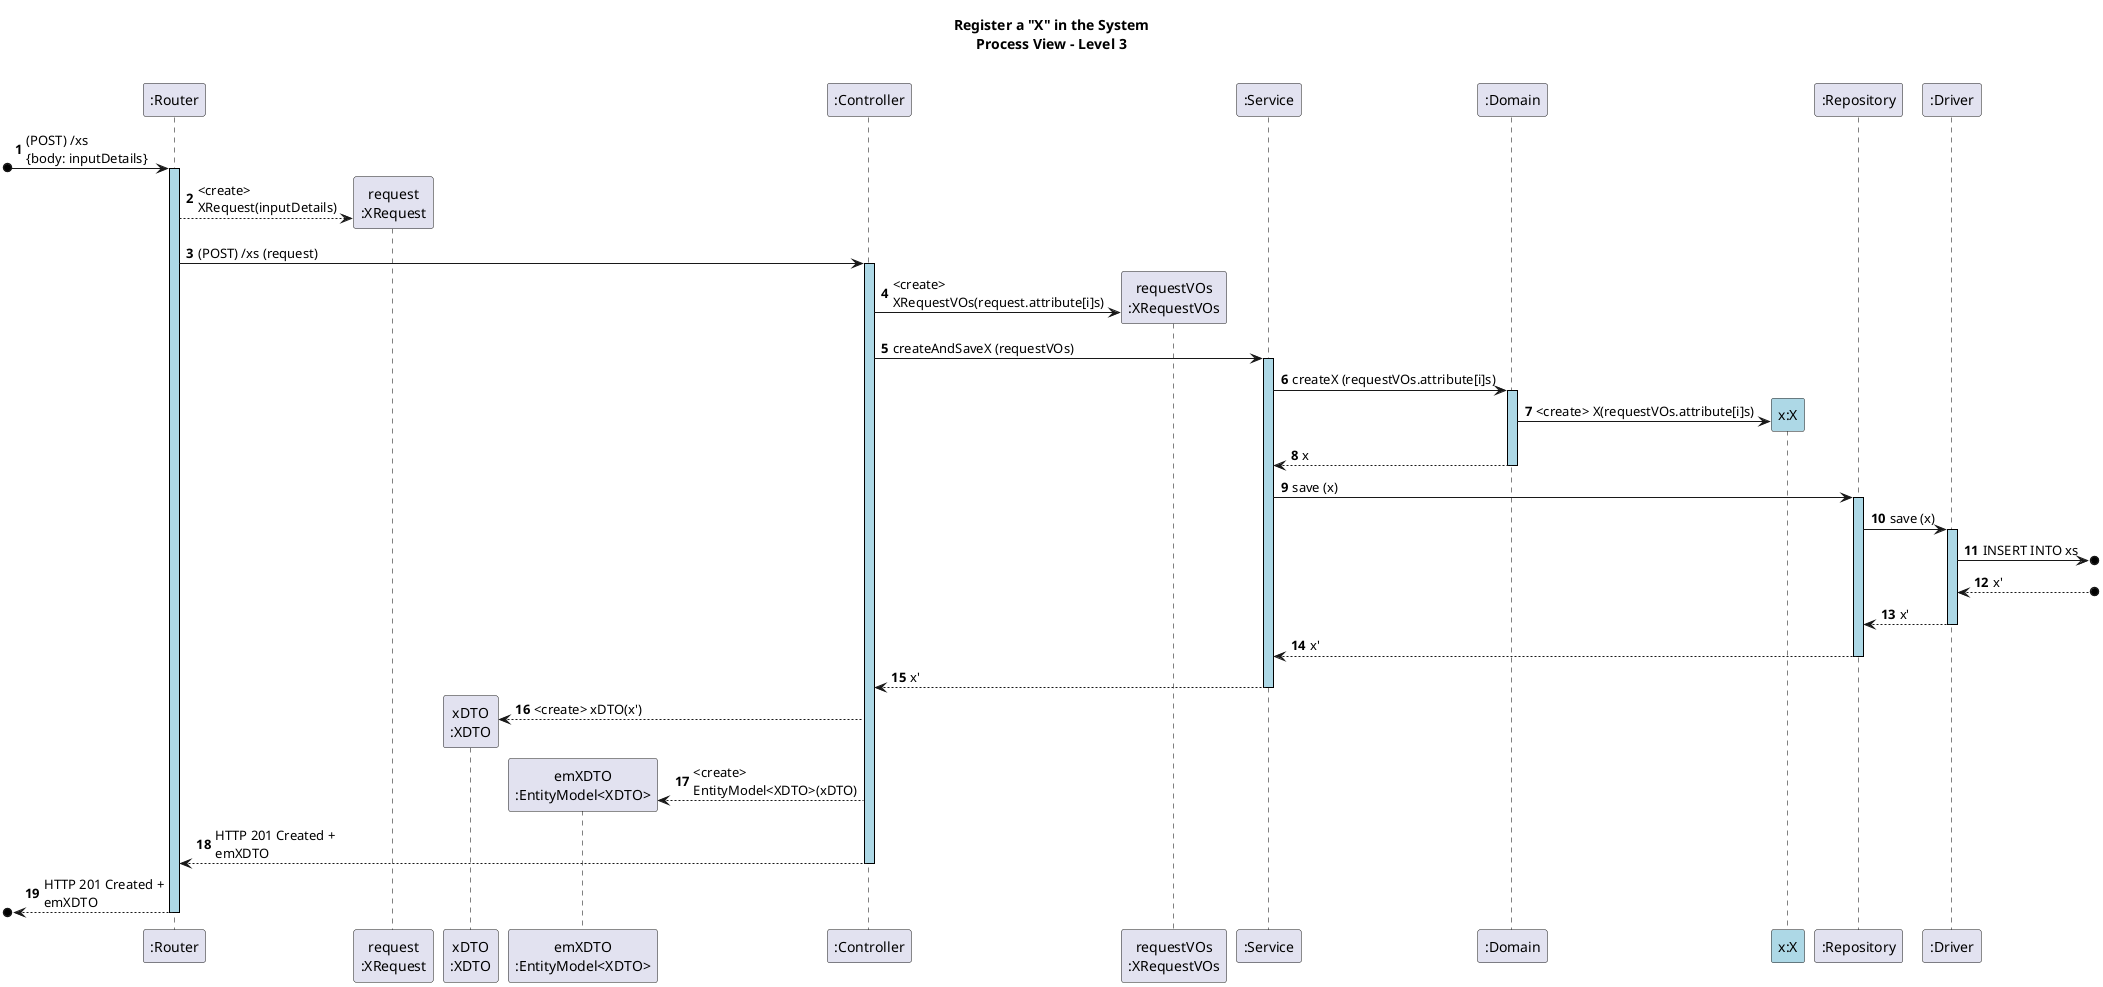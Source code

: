 @startuml
autonumber

skinparam sequence {
    LifelineBorderColor black
    LifelineBackgroundColor LightBlue
    ActorBorderColor black
    ActorBackgroundColor LightGray
    GroupBorderColor #cccccc
    GroupBackgroundColor #f2f2f2
}

title Register a "X" in the System\nProcess View – Level 3

participant ":Router" as RT
participant "request\n:XRequest" as request
participant "xDTO\n:XDTO" as XDTO
participant "emXDTO\n:EntityModel<XDTO>" as emXDTO
participant ":Controller" as CT
participant "requestVOs\n:XRequestVOs" as requestVOs
participant ":Service" as SE
participant ":Domain" as DM
participant "x:X" as X #lightBlue
participant ":Repository" as RE
participant ":Driver" as DV


[o-> RT ++: (POST) /xs \n{body: inputDetails}
RT --> request **: <create> \nXRequest(inputDetails)
RT -> CT ++: (POST) /xs (request)
CT -> requestVOs **: <create> \nXRequestVOs(request.attribute[i]s)


CT -> SE ++: createAndSaveX (requestVOs)


SE -> DM ++: createX (requestVOs.attribute[i]s)
DM -> X **: <create> X(requestVOs.attribute[i]s)
DM --> SE --: x



SE -> RE ++: save (x)
RE -> DV++: save (x)
DV ->o]: INSERT INTO xs
DV <--o]: x'
DV --> RE -- : x'
RE --> SE --: x'


SE --> CT --: x'
CT --> XDTO **: <create> xDTO(x')
CT --> emXDTO **: <create> \nEntityModel<XDTO>(xDTO)

CT --> RT --: HTTP 201 Created + \nemXDTO
[o<-- RT --: HTTP 201 Created + \nemXDTO


@enduml